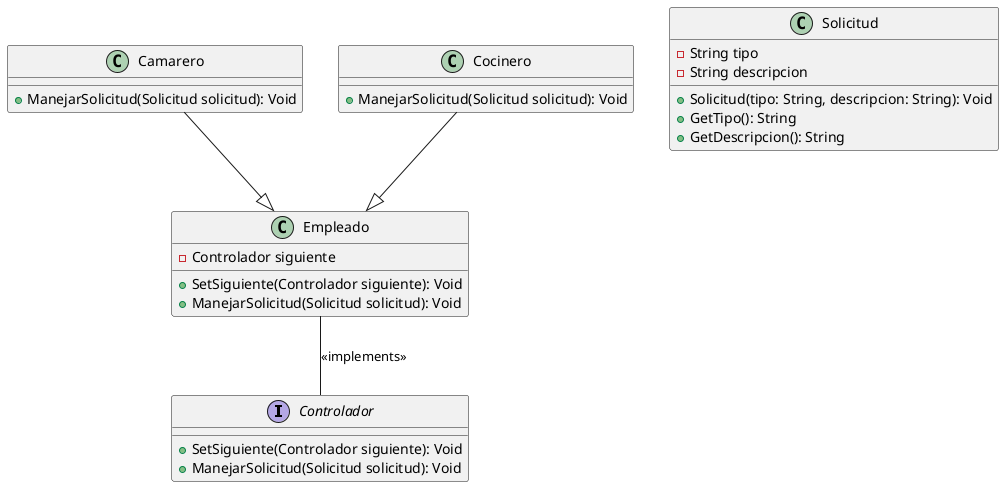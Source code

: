 @startuml cadena_responsabilidad
interface Controlador{
    + SetSiguiente(Controlador siguiente): Void
    + ManejarSolicitud(Solicitud solicitud): Void
}
class Empleado{
    - Controlador siguiente
    + SetSiguiente(Controlador siguiente): Void
    + ManejarSolicitud(Solicitud solicitud): Void
}
class Camarero{
    + ManejarSolicitud(Solicitud solicitud): Void
}
class Cocinero{
    + ManejarSolicitud(Solicitud solicitud): Void
}
class Solicitud{
    - String tipo
    - String descripcion
    + Solicitud(tipo: String, descripcion: String): Void
    + GetTipo(): String
    + GetDescripcion(): String
}

Empleado -- Controlador :<<implements>>
Camarero --|> Empleado
Cocinero --|> Empleado
@enduml